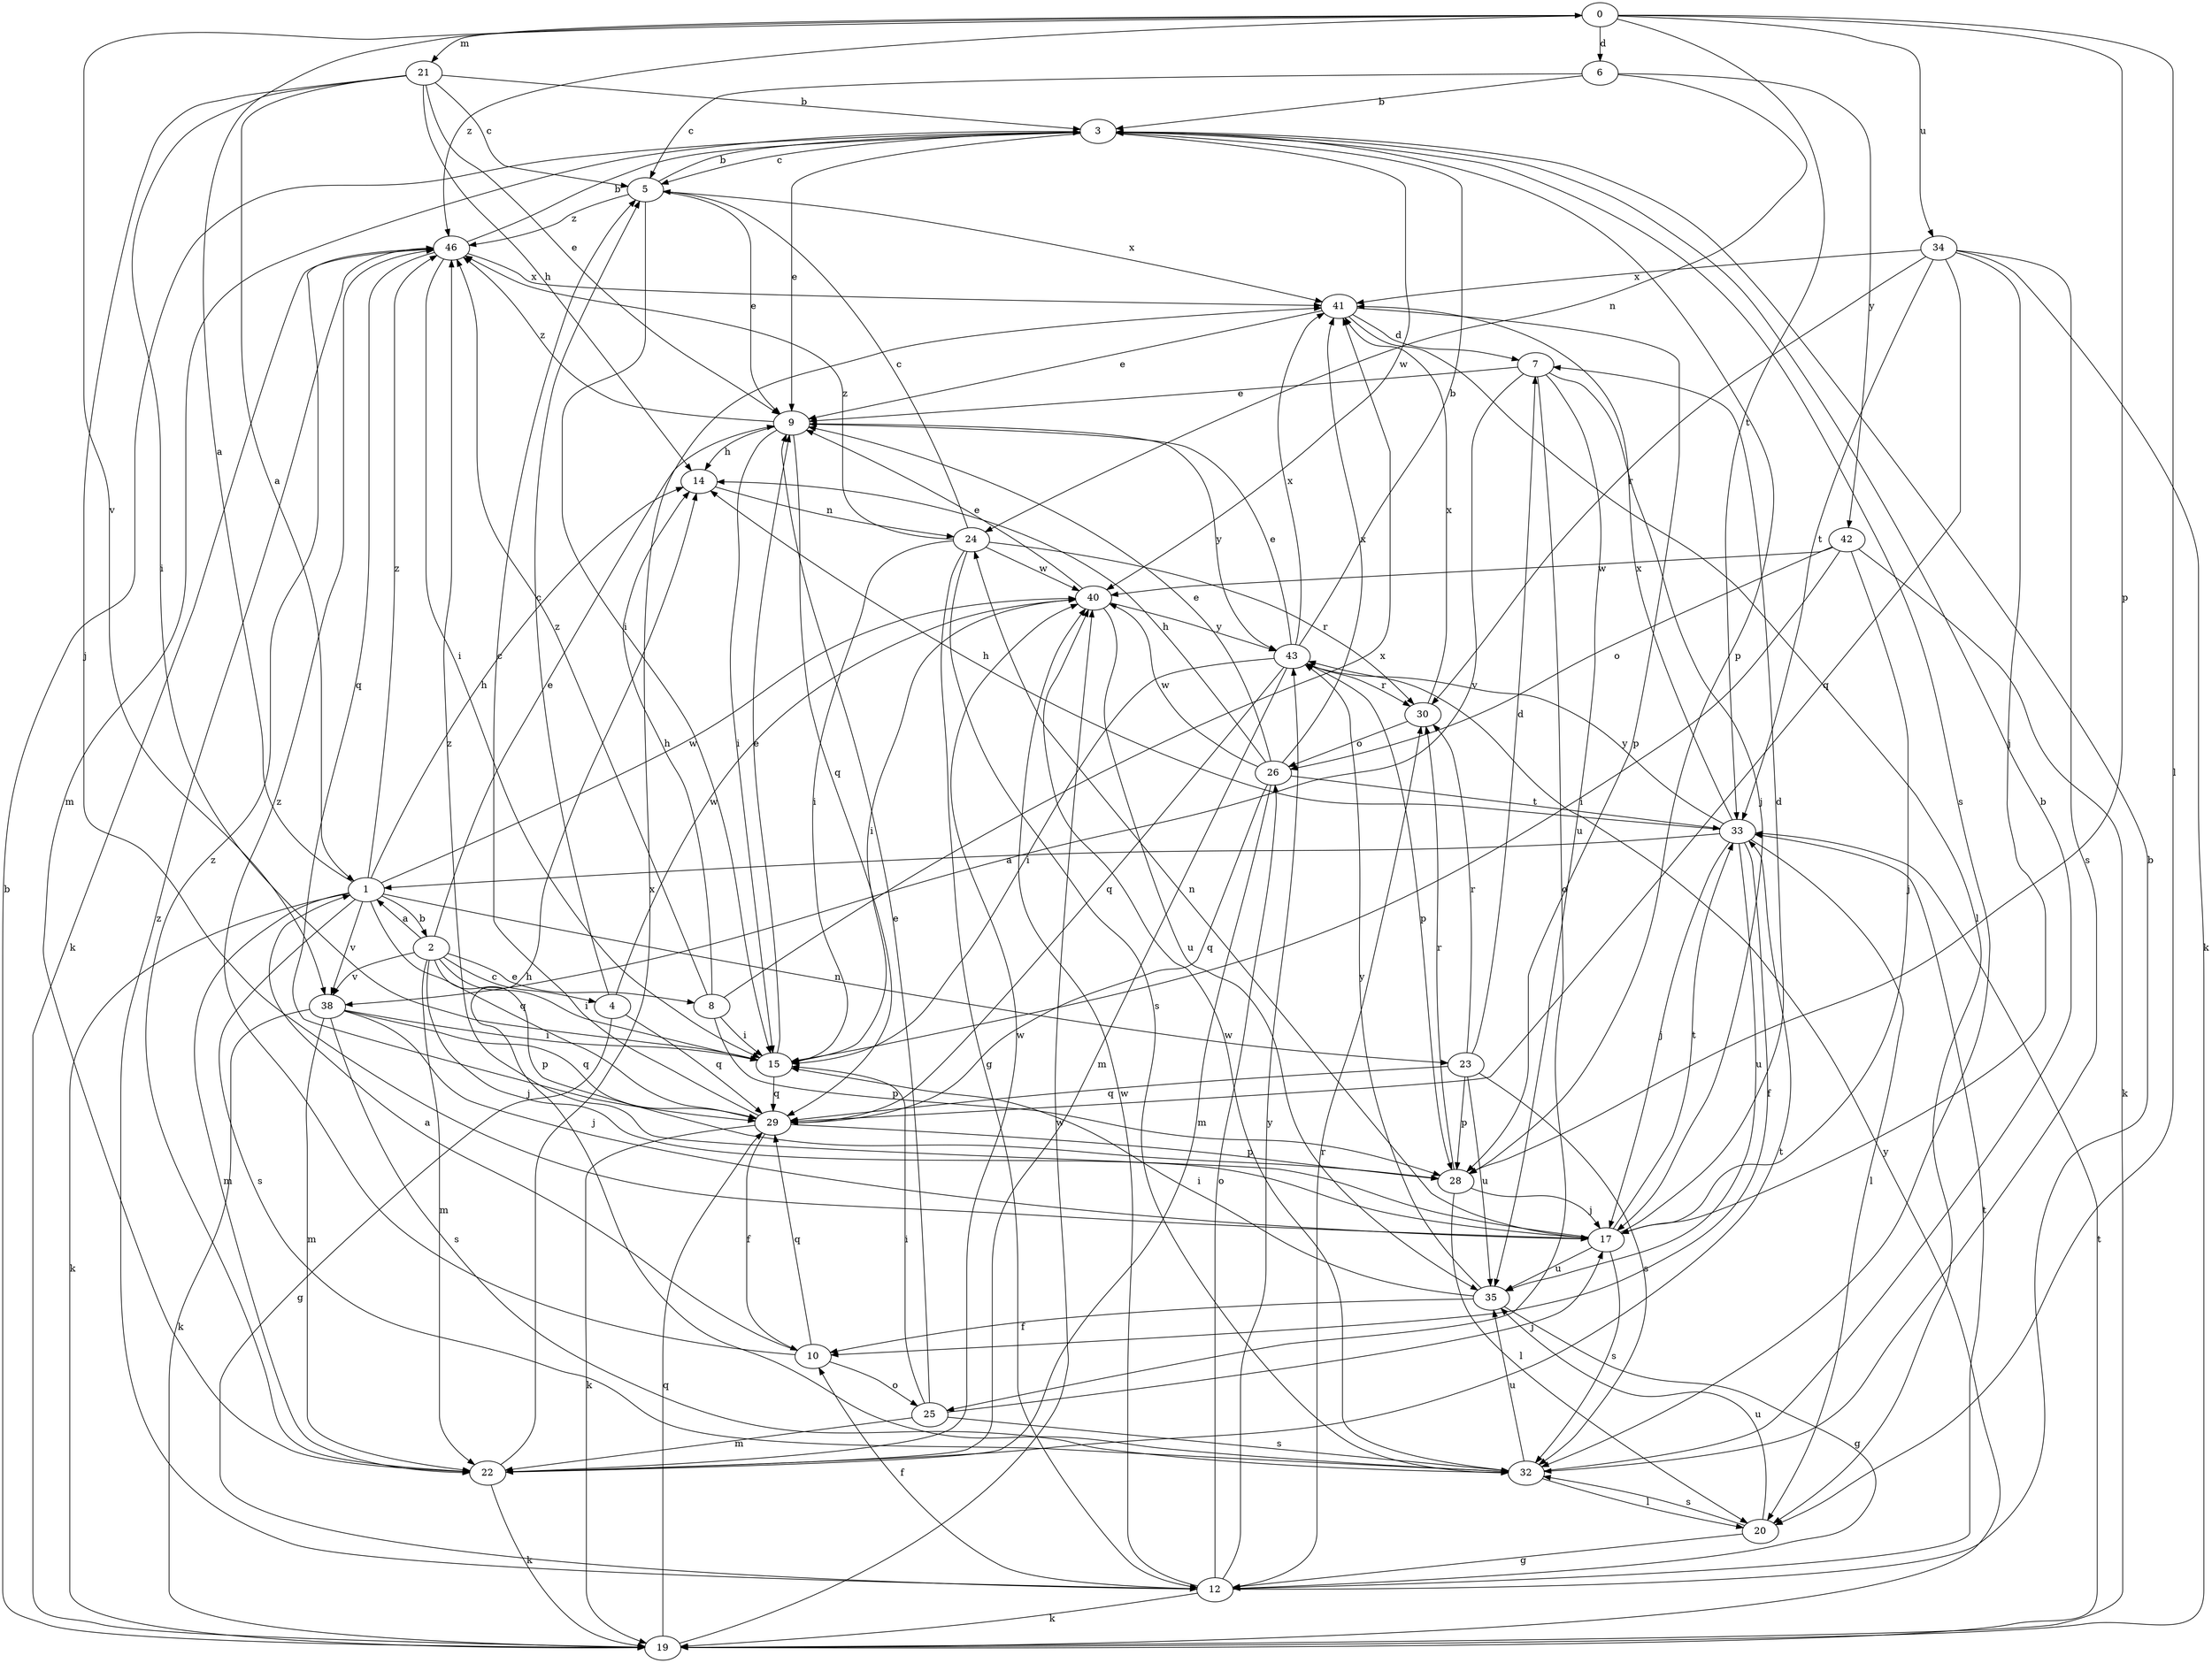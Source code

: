 strict digraph  {
0;
1;
2;
3;
4;
5;
6;
7;
8;
9;
10;
12;
14;
15;
17;
19;
20;
21;
22;
23;
24;
25;
26;
28;
29;
30;
32;
33;
34;
35;
38;
40;
41;
42;
43;
46;
0 -> 6  [label=d];
0 -> 20  [label=l];
0 -> 21  [label=m];
0 -> 28  [label=p];
0 -> 33  [label=t];
0 -> 34  [label=u];
0 -> 38  [label=v];
0 -> 46  [label=z];
1 -> 0  [label=a];
1 -> 2  [label=b];
1 -> 14  [label=h];
1 -> 19  [label=k];
1 -> 22  [label=m];
1 -> 23  [label=n];
1 -> 29  [label=q];
1 -> 32  [label=s];
1 -> 38  [label=v];
1 -> 40  [label=w];
1 -> 46  [label=z];
2 -> 1  [label=a];
2 -> 4  [label=c];
2 -> 8  [label=e];
2 -> 9  [label=e];
2 -> 15  [label=i];
2 -> 17  [label=j];
2 -> 22  [label=m];
2 -> 28  [label=p];
2 -> 38  [label=v];
3 -> 5  [label=c];
3 -> 9  [label=e];
3 -> 22  [label=m];
3 -> 28  [label=p];
3 -> 32  [label=s];
3 -> 40  [label=w];
4 -> 5  [label=c];
4 -> 12  [label=g];
4 -> 29  [label=q];
4 -> 40  [label=w];
5 -> 3  [label=b];
5 -> 9  [label=e];
5 -> 15  [label=i];
5 -> 41  [label=x];
5 -> 46  [label=z];
6 -> 3  [label=b];
6 -> 5  [label=c];
6 -> 24  [label=n];
6 -> 42  [label=y];
7 -> 9  [label=e];
7 -> 17  [label=j];
7 -> 25  [label=o];
7 -> 35  [label=u];
7 -> 38  [label=v];
8 -> 14  [label=h];
8 -> 15  [label=i];
8 -> 28  [label=p];
8 -> 41  [label=x];
8 -> 46  [label=z];
9 -> 14  [label=h];
9 -> 15  [label=i];
9 -> 29  [label=q];
9 -> 43  [label=y];
9 -> 46  [label=z];
10 -> 1  [label=a];
10 -> 25  [label=o];
10 -> 29  [label=q];
10 -> 46  [label=z];
12 -> 3  [label=b];
12 -> 10  [label=f];
12 -> 19  [label=k];
12 -> 26  [label=o];
12 -> 30  [label=r];
12 -> 33  [label=t];
12 -> 40  [label=w];
12 -> 43  [label=y];
12 -> 46  [label=z];
14 -> 24  [label=n];
15 -> 9  [label=e];
15 -> 29  [label=q];
17 -> 7  [label=d];
17 -> 24  [label=n];
17 -> 32  [label=s];
17 -> 33  [label=t];
17 -> 35  [label=u];
17 -> 46  [label=z];
19 -> 3  [label=b];
19 -> 29  [label=q];
19 -> 33  [label=t];
19 -> 40  [label=w];
19 -> 43  [label=y];
20 -> 12  [label=g];
20 -> 32  [label=s];
20 -> 35  [label=u];
21 -> 1  [label=a];
21 -> 3  [label=b];
21 -> 5  [label=c];
21 -> 9  [label=e];
21 -> 14  [label=h];
21 -> 15  [label=i];
21 -> 17  [label=j];
22 -> 19  [label=k];
22 -> 33  [label=t];
22 -> 40  [label=w];
22 -> 41  [label=x];
22 -> 46  [label=z];
23 -> 7  [label=d];
23 -> 28  [label=p];
23 -> 29  [label=q];
23 -> 30  [label=r];
23 -> 32  [label=s];
23 -> 35  [label=u];
24 -> 5  [label=c];
24 -> 12  [label=g];
24 -> 15  [label=i];
24 -> 30  [label=r];
24 -> 32  [label=s];
24 -> 40  [label=w];
24 -> 46  [label=z];
25 -> 9  [label=e];
25 -> 15  [label=i];
25 -> 17  [label=j];
25 -> 22  [label=m];
25 -> 32  [label=s];
26 -> 9  [label=e];
26 -> 14  [label=h];
26 -> 22  [label=m];
26 -> 29  [label=q];
26 -> 33  [label=t];
26 -> 40  [label=w];
26 -> 41  [label=x];
28 -> 17  [label=j];
28 -> 20  [label=l];
28 -> 30  [label=r];
29 -> 5  [label=c];
29 -> 10  [label=f];
29 -> 19  [label=k];
29 -> 28  [label=p];
30 -> 26  [label=o];
30 -> 41  [label=x];
32 -> 3  [label=b];
32 -> 14  [label=h];
32 -> 20  [label=l];
32 -> 35  [label=u];
32 -> 40  [label=w];
33 -> 1  [label=a];
33 -> 10  [label=f];
33 -> 14  [label=h];
33 -> 17  [label=j];
33 -> 20  [label=l];
33 -> 35  [label=u];
33 -> 41  [label=x];
33 -> 43  [label=y];
34 -> 17  [label=j];
34 -> 19  [label=k];
34 -> 29  [label=q];
34 -> 30  [label=r];
34 -> 32  [label=s];
34 -> 33  [label=t];
34 -> 41  [label=x];
35 -> 10  [label=f];
35 -> 12  [label=g];
35 -> 15  [label=i];
35 -> 43  [label=y];
38 -> 15  [label=i];
38 -> 17  [label=j];
38 -> 19  [label=k];
38 -> 22  [label=m];
38 -> 29  [label=q];
38 -> 32  [label=s];
40 -> 9  [label=e];
40 -> 15  [label=i];
40 -> 35  [label=u];
40 -> 43  [label=y];
41 -> 7  [label=d];
41 -> 9  [label=e];
41 -> 20  [label=l];
41 -> 28  [label=p];
42 -> 15  [label=i];
42 -> 17  [label=j];
42 -> 19  [label=k];
42 -> 26  [label=o];
42 -> 40  [label=w];
43 -> 3  [label=b];
43 -> 9  [label=e];
43 -> 15  [label=i];
43 -> 22  [label=m];
43 -> 28  [label=p];
43 -> 29  [label=q];
43 -> 30  [label=r];
43 -> 41  [label=x];
46 -> 3  [label=b];
46 -> 15  [label=i];
46 -> 19  [label=k];
46 -> 29  [label=q];
46 -> 41  [label=x];
}
